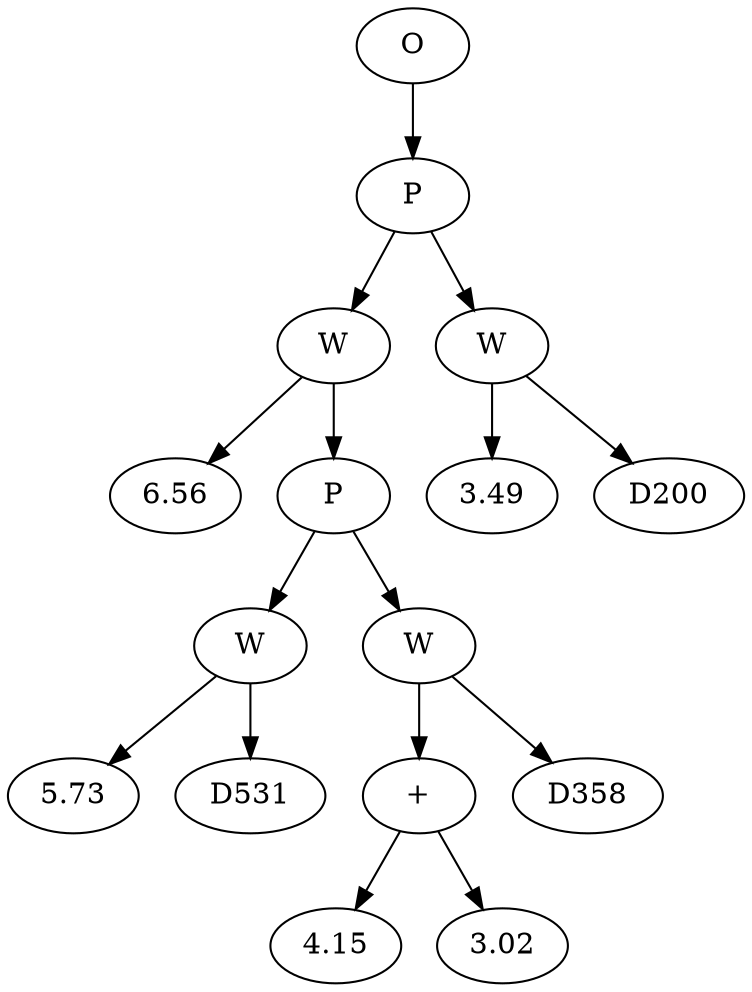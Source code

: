 // Tree
digraph {
	15933509 [label=O]
	15933510 [label=P]
	15933509 -> 15933510
	15933511 [label=W]
	15933510 -> 15933511
	15933512 [label=6.56]
	15933511 -> 15933512
	15933513 [label=P]
	15933511 -> 15933513
	15933514 [label=W]
	15933513 -> 15933514
	15933515 [label=5.73]
	15933514 -> 15933515
	15933516 [label=D531]
	15933514 -> 15933516
	15933517 [label=W]
	15933513 -> 15933517
	15933518 [label="+"]
	15933517 -> 15933518
	15933519 [label=4.15]
	15933518 -> 15933519
	15933520 [label=3.02]
	15933518 -> 15933520
	15933521 [label=D358]
	15933517 -> 15933521
	15933522 [label=W]
	15933510 -> 15933522
	15933523 [label=3.49]
	15933522 -> 15933523
	15933524 [label=D200]
	15933522 -> 15933524
}
